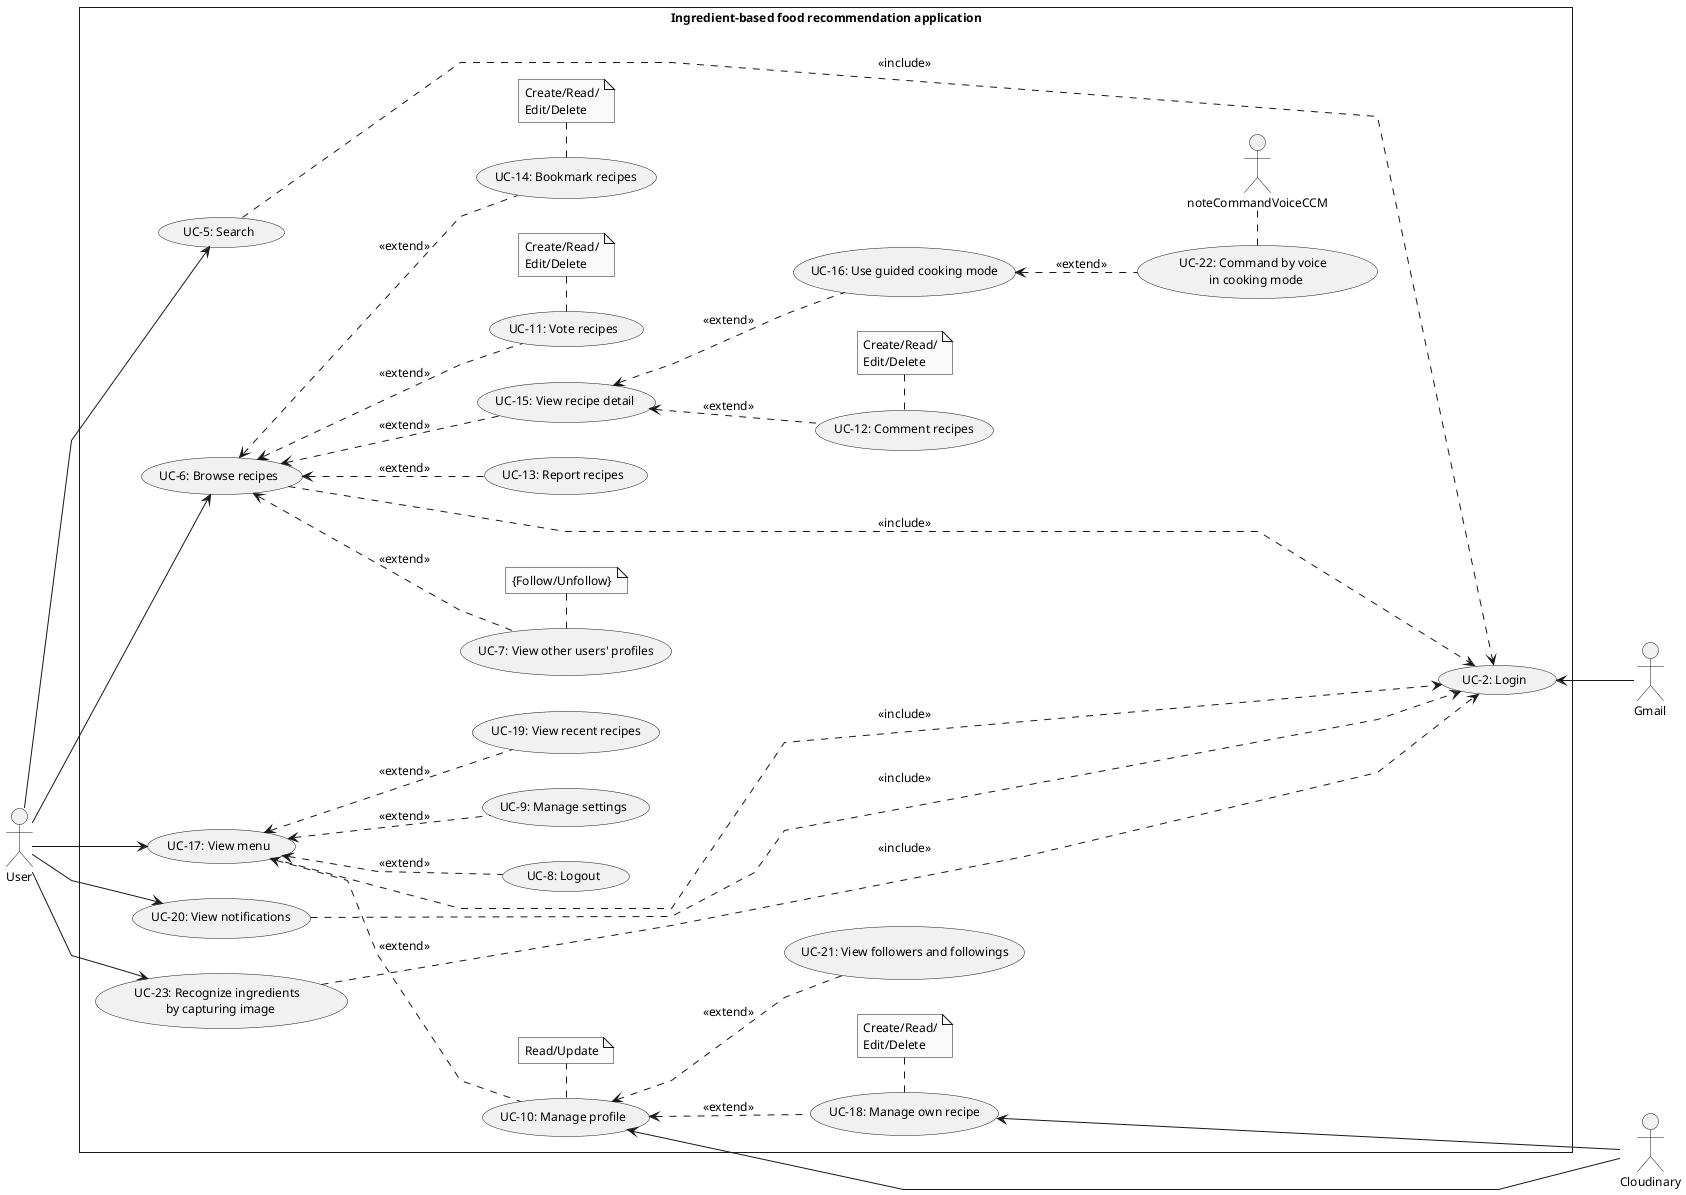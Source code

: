 @startuml UserUsecase
skinparam style strictuml
skinparam monochrome true
skinparam linetype polyline
skinparam defaultFontSize 12
left to right direction
actor "User" as user
actor "Gmail" as gmail
actor "Cloudinary" as cl

rectangle Ingredient-based<U+0020>food<U+0020>recommendation<U+0020>application {
    usecase "UC-2: Login" as ucLogin
    usecase "UC-8: Logout" as ucLogout
    usecase "UC-9: Manage settings" as ucManageSetting
    usecase "UC-10: Manage profile" as ucManageProfile

    usecase "UC-5: Search" as ucSearch
    usecase "UC-6: Browse recipes" as ucBrowseRecipes
    usecase "UC-11: Vote recipes" as ucVoteRecipe
    usecase "UC-12: Comment recipes" as ucCmtRecipe
    usecase "UC-13: Report recipes" as ucReportRecipe
    usecase "UC-14: Bookmark recipes" as ucBookmarkRecipe
    usecase "UC-15: View recipe detail" as ucViewRecipeDetail
    usecase "UC-16: Use guided cooking mode" as ucGuidedCCM
    usecase "UC-7: View other users' profiles" as ucViewUSProfile

    usecase "UC-17: View menu" as ucViewMenu
    usecase "UC-18: Manage own recipe" as ucManageRecipe
    usecase "UC-19: View recent recipes" as ucViewRecentRecipes

    usecase "UC-20: View notifications" as ucViewNotif
    usecase "UC-21: View followers and followings" as ucViewFollow

    note "Create/Read/\nEdit/Delete" as noteManageRecipe
    note "Read/Update" as noteManageProfile
    note "Create/Read/\nEdit/Delete" as noteVoteRecipe
    note "Create/Read/\nEdit/Delete" as noteCmtRecipe
    note "Create/Read/\nEdit/Delete" as noteBookmarkRecipe
    note "{Follow/Unfollow}" as noteViewUSProfile

    user --> ucSearch

    user --> ucBrowseRecipes
        ucBrowseRecipes <.. ucVoteRecipe : <<extend>>
            ucVoteRecipe . noteVoteRecipe
        ucBrowseRecipes <.. ucReportRecipe : <<extend>>
        ucBrowseRecipes <.. ucViewRecipeDetail : <<extend>>
            ucViewRecipeDetail <.. ucCmtRecipe : <<extend>>
                ucCmtRecipe . noteCmtRecipe
            ucViewRecipeDetail <.. ucGuidedCCM : <<extend>>
        ucBrowseRecipes <.. ucBookmarkRecipe : <<extend>>
            ucBookmarkRecipe . noteBookmarkRecipe
        ucBrowseRecipes <.. ucViewUSProfile : <<extend>>
            ucViewUSProfile . noteViewUSProfile

    user --> ucViewMenu
        ucViewMenu <.. ucManageProfile : <<extend>>
            ucManageProfile . noteManageProfile
            ucManageProfile <.. ucManageRecipe : <<extend>>
            ucManageProfile <.. ucViewFollow : <<extend>>
                ucManageRecipe . noteManageRecipe
        ucViewMenu <.. ucManageSetting : <<extend>>
        ucViewMenu <.. ucViewRecentRecipes : <<extend>>
        ucViewMenu <.. ucLogout : <<extend>>

    user --> ucViewNotif
    
    gmail -up-> ucLogin
    cl --up--> ucManageProfile
    cl --up--> ucManageRecipe

    ucSearch .....> ucLogin : <<include>>
    ucBrowseRecipes .....> ucLogin : <<include>>
    ucViewMenu .....> ucLogin : <<include>>
    ucViewNotif .....>ucLogin : <<include>>


    usecase "UC-22: Command by voice \n in cooking mode" as ucCommandVoiceCCM
    usecase "UC-23: Recognize ingredients \n by capturing image" as ucRecognizeIngre


    user --> ucRecognizeIngre
    ucGuidedCCM <.. ucCommandVoiceCCM : <<extend>>
        ucCommandVoiceCCM . noteCommandVoiceCCM

    ucRecognizeIngre .....> ucLogin : <<include>>

}

@enduml
